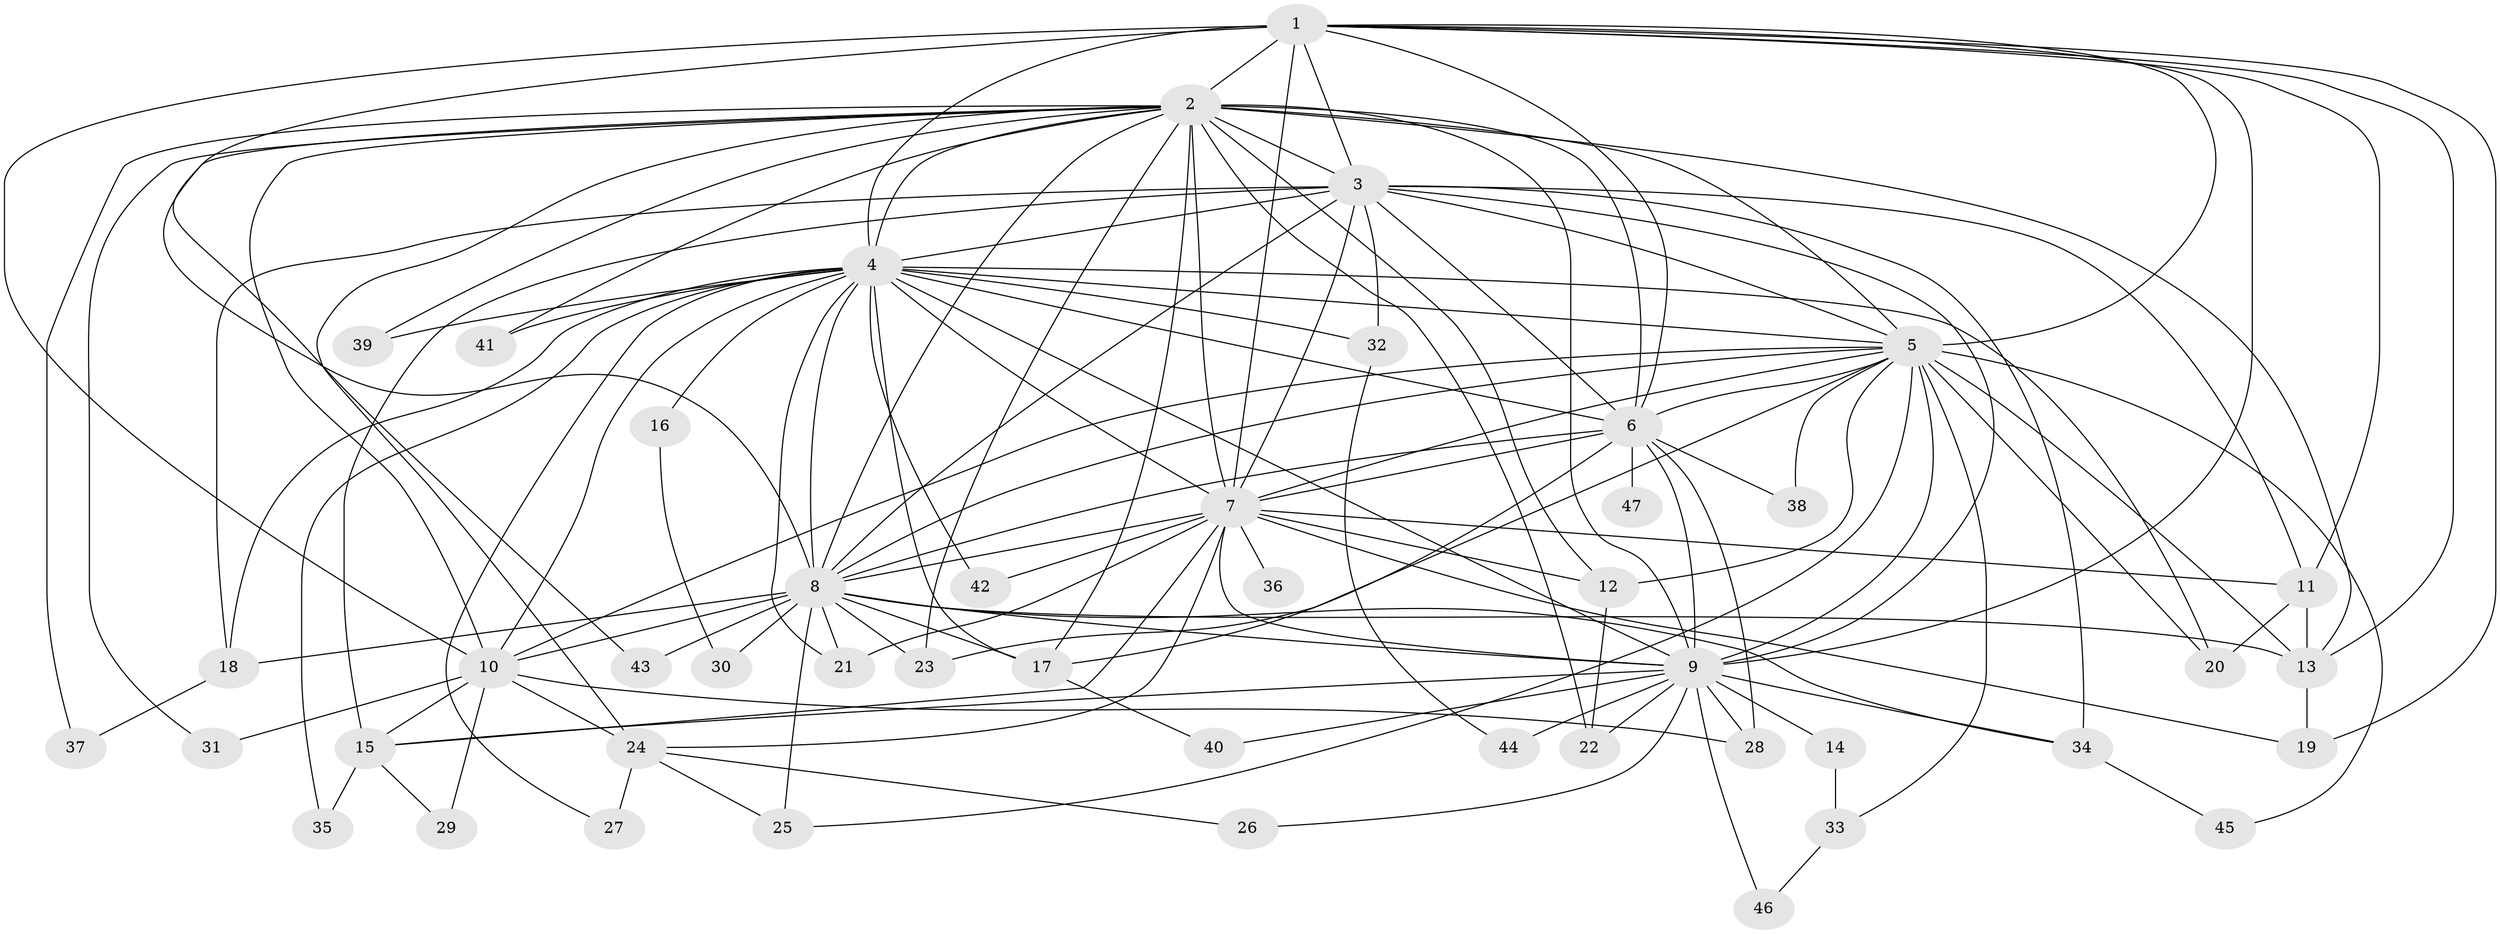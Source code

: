 // original degree distribution, {11: 0.010752688172043012, 26: 0.010752688172043012, 23: 0.010752688172043012, 24: 0.021505376344086023, 22: 0.010752688172043012, 15: 0.010752688172043012, 19: 0.010752688172043012, 20: 0.010752688172043012, 21: 0.010752688172043012, 3: 0.27956989247311825, 2: 0.5161290322580645, 6: 0.021505376344086023, 5: 0.03225806451612903, 4: 0.043010752688172046}
// Generated by graph-tools (version 1.1) at 2025/34/03/09/25 02:34:53]
// undirected, 47 vertices, 130 edges
graph export_dot {
graph [start="1"]
  node [color=gray90,style=filled];
  1;
  2;
  3;
  4;
  5;
  6;
  7;
  8;
  9;
  10;
  11;
  12;
  13;
  14;
  15;
  16;
  17;
  18;
  19;
  20;
  21;
  22;
  23;
  24;
  25;
  26;
  27;
  28;
  29;
  30;
  31;
  32;
  33;
  34;
  35;
  36;
  37;
  38;
  39;
  40;
  41;
  42;
  43;
  44;
  45;
  46;
  47;
  1 -- 2 [weight=2.0];
  1 -- 3 [weight=1.0];
  1 -- 4 [weight=1.0];
  1 -- 5 [weight=1.0];
  1 -- 6 [weight=1.0];
  1 -- 7 [weight=7.0];
  1 -- 8 [weight=1.0];
  1 -- 9 [weight=3.0];
  1 -- 10 [weight=1.0];
  1 -- 11 [weight=1.0];
  1 -- 13 [weight=1.0];
  1 -- 19 [weight=2.0];
  2 -- 3 [weight=2.0];
  2 -- 4 [weight=1.0];
  2 -- 5 [weight=3.0];
  2 -- 6 [weight=1.0];
  2 -- 7 [weight=2.0];
  2 -- 8 [weight=1.0];
  2 -- 9 [weight=1.0];
  2 -- 10 [weight=1.0];
  2 -- 12 [weight=1.0];
  2 -- 13 [weight=1.0];
  2 -- 17 [weight=1.0];
  2 -- 22 [weight=2.0];
  2 -- 23 [weight=1.0];
  2 -- 24 [weight=1.0];
  2 -- 31 [weight=1.0];
  2 -- 37 [weight=1.0];
  2 -- 39 [weight=1.0];
  2 -- 41 [weight=1.0];
  2 -- 43 [weight=1.0];
  3 -- 4 [weight=2.0];
  3 -- 5 [weight=1.0];
  3 -- 6 [weight=1.0];
  3 -- 7 [weight=2.0];
  3 -- 8 [weight=1.0];
  3 -- 9 [weight=2.0];
  3 -- 11 [weight=1.0];
  3 -- 15 [weight=7.0];
  3 -- 18 [weight=1.0];
  3 -- 32 [weight=1.0];
  3 -- 34 [weight=1.0];
  4 -- 5 [weight=1.0];
  4 -- 6 [weight=1.0];
  4 -- 7 [weight=3.0];
  4 -- 8 [weight=1.0];
  4 -- 9 [weight=1.0];
  4 -- 10 [weight=1.0];
  4 -- 16 [weight=1.0];
  4 -- 17 [weight=1.0];
  4 -- 18 [weight=1.0];
  4 -- 20 [weight=1.0];
  4 -- 21 [weight=1.0];
  4 -- 27 [weight=1.0];
  4 -- 32 [weight=2.0];
  4 -- 35 [weight=1.0];
  4 -- 39 [weight=1.0];
  4 -- 41 [weight=1.0];
  4 -- 42 [weight=1.0];
  5 -- 6 [weight=1.0];
  5 -- 7 [weight=3.0];
  5 -- 8 [weight=1.0];
  5 -- 9 [weight=2.0];
  5 -- 10 [weight=1.0];
  5 -- 12 [weight=1.0];
  5 -- 13 [weight=1.0];
  5 -- 20 [weight=1.0];
  5 -- 23 [weight=1.0];
  5 -- 25 [weight=1.0];
  5 -- 33 [weight=1.0];
  5 -- 38 [weight=1.0];
  5 -- 45 [weight=1.0];
  6 -- 7 [weight=3.0];
  6 -- 8 [weight=1.0];
  6 -- 9 [weight=1.0];
  6 -- 17 [weight=1.0];
  6 -- 28 [weight=1.0];
  6 -- 38 [weight=1.0];
  6 -- 47 [weight=1.0];
  7 -- 8 [weight=3.0];
  7 -- 9 [weight=2.0];
  7 -- 11 [weight=1.0];
  7 -- 12 [weight=1.0];
  7 -- 15 [weight=2.0];
  7 -- 19 [weight=2.0];
  7 -- 21 [weight=1.0];
  7 -- 24 [weight=1.0];
  7 -- 36 [weight=1.0];
  7 -- 42 [weight=1.0];
  8 -- 9 [weight=2.0];
  8 -- 10 [weight=1.0];
  8 -- 13 [weight=1.0];
  8 -- 17 [weight=1.0];
  8 -- 18 [weight=1.0];
  8 -- 21 [weight=1.0];
  8 -- 23 [weight=1.0];
  8 -- 25 [weight=1.0];
  8 -- 30 [weight=1.0];
  8 -- 34 [weight=1.0];
  8 -- 43 [weight=1.0];
  9 -- 14 [weight=1.0];
  9 -- 15 [weight=2.0];
  9 -- 22 [weight=1.0];
  9 -- 26 [weight=1.0];
  9 -- 28 [weight=1.0];
  9 -- 34 [weight=1.0];
  9 -- 40 [weight=1.0];
  9 -- 44 [weight=1.0];
  9 -- 46 [weight=1.0];
  10 -- 15 [weight=3.0];
  10 -- 24 [weight=1.0];
  10 -- 28 [weight=1.0];
  10 -- 29 [weight=1.0];
  10 -- 31 [weight=1.0];
  11 -- 13 [weight=1.0];
  11 -- 20 [weight=2.0];
  12 -- 22 [weight=1.0];
  13 -- 19 [weight=1.0];
  14 -- 33 [weight=1.0];
  15 -- 29 [weight=1.0];
  15 -- 35 [weight=1.0];
  16 -- 30 [weight=1.0];
  17 -- 40 [weight=1.0];
  18 -- 37 [weight=1.0];
  24 -- 25 [weight=1.0];
  24 -- 26 [weight=1.0];
  24 -- 27 [weight=1.0];
  32 -- 44 [weight=1.0];
  33 -- 46 [weight=1.0];
  34 -- 45 [weight=1.0];
}
